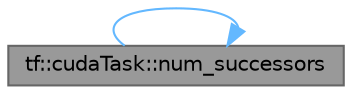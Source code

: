 digraph "tf::cudaTask::num_successors"
{
 // LATEX_PDF_SIZE
  bgcolor="transparent";
  edge [fontname=Helvetica,fontsize=10,labelfontname=Helvetica,labelfontsize=10];
  node [fontname=Helvetica,fontsize=10,shape=box,height=0.2,width=0.4];
  rankdir="LR";
  Node1 [id="Node000001",label="tf::cudaTask::num_successors",height=0.2,width=0.4,color="gray40", fillcolor="grey60", style="filled", fontcolor="black",tooltip="queries the number of successors"];
  Node1 -> Node1 [id="edge1_Node000001_Node000001",color="steelblue1",style="solid",tooltip=" "];
}
